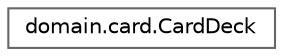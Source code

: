 digraph "Gráfico de jerarquía de clases"
{
 // LATEX_PDF_SIZE
  bgcolor="transparent";
  edge [fontname=Helvetica,fontsize=10,labelfontname=Helvetica,labelfontsize=10];
  node [fontname=Helvetica,fontsize=10,shape=box,height=0.2,width=0.4];
  rankdir="LR";
  Node0 [id="Node000000",label="domain.card.CardDeck",height=0.2,width=0.4,color="grey40", fillcolor="white", style="filled",URL="$classdomain_1_1card_1_1_card_deck.html",tooltip=" "];
}
